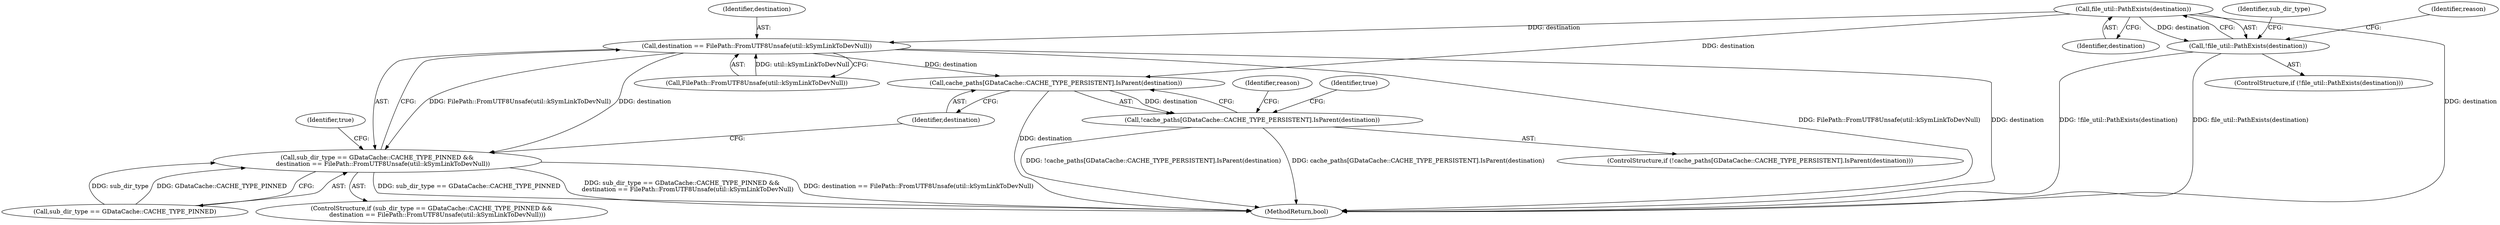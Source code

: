 digraph "1_Chrome_baef1ffd73db183ca50c854e1779ed7f6e5100a8_4@del" {
"1000130" [label="(Call,file_util::PathExists(destination))"];
"1000129" [label="(Call,!file_util::PathExists(destination))"];
"1000144" [label="(Call,destination == FilePath::FromUTF8Unsafe(util::kSymLinkToDevNull))"];
"1000140" [label="(Call,sub_dir_type == GDataCache::CACHE_TYPE_PINNED &&\n      destination == FilePath::FromUTF8Unsafe(util::kSymLinkToDevNull))"];
"1000153" [label="(Call,cache_paths[GDataCache::CACHE_TYPE_PERSISTENT].IsParent(destination))"];
"1000152" [label="(Call,!cache_paths[GDataCache::CACHE_TYPE_PERSISTENT].IsParent(destination))"];
"1000131" [label="(Identifier,destination)"];
"1000153" [label="(Call,cache_paths[GDataCache::CACHE_TYPE_PERSISTENT].IsParent(destination))"];
"1000150" [label="(Identifier,true)"];
"1000142" [label="(Identifier,sub_dir_type)"];
"1000154" [label="(Identifier,destination)"];
"1000152" [label="(Call,!cache_paths[GDataCache::CACHE_TYPE_PERSISTENT].IsParent(destination))"];
"1000140" [label="(Call,sub_dir_type == GDataCache::CACHE_TYPE_PINNED &&\n      destination == FilePath::FromUTF8Unsafe(util::kSymLinkToDevNull))"];
"1000135" [label="(Identifier,reason)"];
"1000128" [label="(ControlStructure,if (!file_util::PathExists(destination)))"];
"1000145" [label="(Identifier,destination)"];
"1000164" [label="(MethodReturn,bool)"];
"1000141" [label="(Call,sub_dir_type == GDataCache::CACHE_TYPE_PINNED)"];
"1000158" [label="(Identifier,reason)"];
"1000151" [label="(ControlStructure,if (!cache_paths[GDataCache::CACHE_TYPE_PERSISTENT].IsParent(destination)))"];
"1000146" [label="(Call,FilePath::FromUTF8Unsafe(util::kSymLinkToDevNull))"];
"1000163" [label="(Identifier,true)"];
"1000130" [label="(Call,file_util::PathExists(destination))"];
"1000139" [label="(ControlStructure,if (sub_dir_type == GDataCache::CACHE_TYPE_PINNED &&\n      destination == FilePath::FromUTF8Unsafe(util::kSymLinkToDevNull)))"];
"1000144" [label="(Call,destination == FilePath::FromUTF8Unsafe(util::kSymLinkToDevNull))"];
"1000129" [label="(Call,!file_util::PathExists(destination))"];
"1000130" -> "1000129"  [label="AST: "];
"1000130" -> "1000131"  [label="CFG: "];
"1000131" -> "1000130"  [label="AST: "];
"1000129" -> "1000130"  [label="CFG: "];
"1000130" -> "1000164"  [label="DDG: destination"];
"1000130" -> "1000129"  [label="DDG: destination"];
"1000130" -> "1000144"  [label="DDG: destination"];
"1000130" -> "1000153"  [label="DDG: destination"];
"1000129" -> "1000128"  [label="AST: "];
"1000135" -> "1000129"  [label="CFG: "];
"1000142" -> "1000129"  [label="CFG: "];
"1000129" -> "1000164"  [label="DDG: file_util::PathExists(destination)"];
"1000129" -> "1000164"  [label="DDG: !file_util::PathExists(destination)"];
"1000144" -> "1000140"  [label="AST: "];
"1000144" -> "1000146"  [label="CFG: "];
"1000145" -> "1000144"  [label="AST: "];
"1000146" -> "1000144"  [label="AST: "];
"1000140" -> "1000144"  [label="CFG: "];
"1000144" -> "1000164"  [label="DDG: FilePath::FromUTF8Unsafe(util::kSymLinkToDevNull)"];
"1000144" -> "1000164"  [label="DDG: destination"];
"1000144" -> "1000140"  [label="DDG: destination"];
"1000144" -> "1000140"  [label="DDG: FilePath::FromUTF8Unsafe(util::kSymLinkToDevNull)"];
"1000146" -> "1000144"  [label="DDG: util::kSymLinkToDevNull"];
"1000144" -> "1000153"  [label="DDG: destination"];
"1000140" -> "1000139"  [label="AST: "];
"1000140" -> "1000141"  [label="CFG: "];
"1000141" -> "1000140"  [label="AST: "];
"1000150" -> "1000140"  [label="CFG: "];
"1000154" -> "1000140"  [label="CFG: "];
"1000140" -> "1000164"  [label="DDG: sub_dir_type == GDataCache::CACHE_TYPE_PINNED"];
"1000140" -> "1000164"  [label="DDG: sub_dir_type == GDataCache::CACHE_TYPE_PINNED &&\n      destination == FilePath::FromUTF8Unsafe(util::kSymLinkToDevNull)"];
"1000140" -> "1000164"  [label="DDG: destination == FilePath::FromUTF8Unsafe(util::kSymLinkToDevNull)"];
"1000141" -> "1000140"  [label="DDG: sub_dir_type"];
"1000141" -> "1000140"  [label="DDG: GDataCache::CACHE_TYPE_PINNED"];
"1000153" -> "1000152"  [label="AST: "];
"1000153" -> "1000154"  [label="CFG: "];
"1000154" -> "1000153"  [label="AST: "];
"1000152" -> "1000153"  [label="CFG: "];
"1000153" -> "1000164"  [label="DDG: destination"];
"1000153" -> "1000152"  [label="DDG: destination"];
"1000152" -> "1000151"  [label="AST: "];
"1000158" -> "1000152"  [label="CFG: "];
"1000163" -> "1000152"  [label="CFG: "];
"1000152" -> "1000164"  [label="DDG: cache_paths[GDataCache::CACHE_TYPE_PERSISTENT].IsParent(destination)"];
"1000152" -> "1000164"  [label="DDG: !cache_paths[GDataCache::CACHE_TYPE_PERSISTENT].IsParent(destination)"];
}
